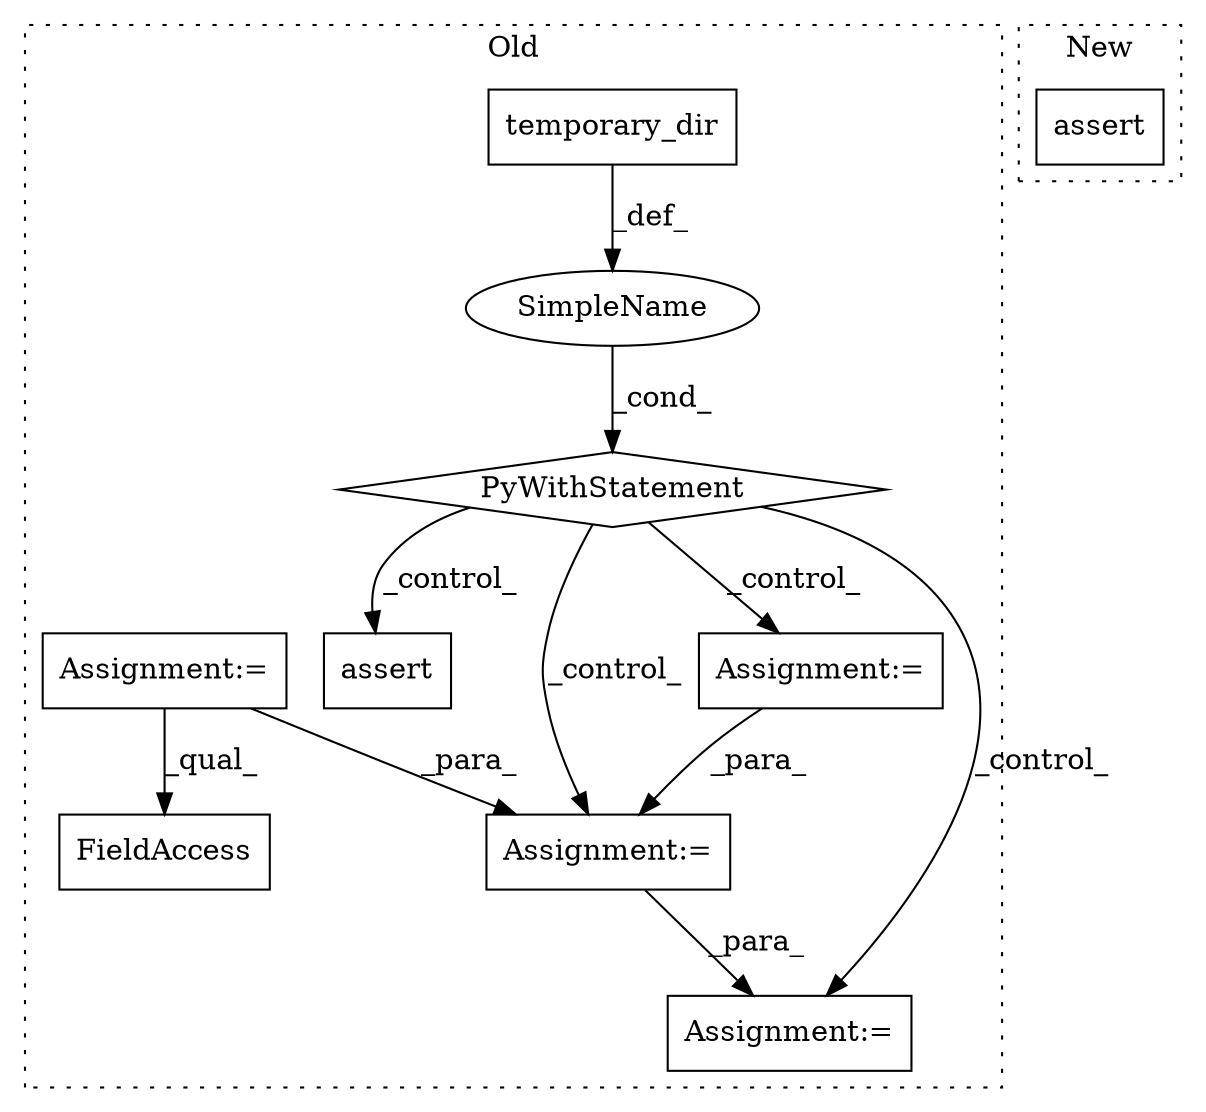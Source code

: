 digraph G {
subgraph cluster0 {
1 [label="temporary_dir" a="32" s="1060" l="15" shape="box"];
3 [label="assert" a="32" s="1423,1468" l="17,1" shape="box"];
4 [label="SimpleName" a="42" s="" l="" shape="ellipse"];
5 [label="PyWithStatement" a="104" s="1050,1075" l="10,2" shape="diamond"];
6 [label="Assignment:=" a="7" s="1089" l="6" shape="box"];
7 [label="Assignment:=" a="7" s="1299" l="2" shape="box"];
8 [label="Assignment:=" a="7" s="1169" l="1" shape="box"];
9 [label="Assignment:=" a="7" s="658" l="10" shape="box"];
10 [label="FieldAccess" a="22" s="1241" l="15" shape="box"];
label = "Old";
style="dotted";
}
subgraph cluster1 {
2 [label="assert" a="32" s="1637,1671" l="9,1" shape="box"];
label = "New";
style="dotted";
}
1 -> 4 [label="_def_"];
4 -> 5 [label="_cond_"];
5 -> 7 [label="_control_"];
5 -> 8 [label="_control_"];
5 -> 6 [label="_control_"];
5 -> 3 [label="_control_"];
6 -> 8 [label="_para_"];
8 -> 7 [label="_para_"];
9 -> 8 [label="_para_"];
9 -> 10 [label="_qual_"];
}